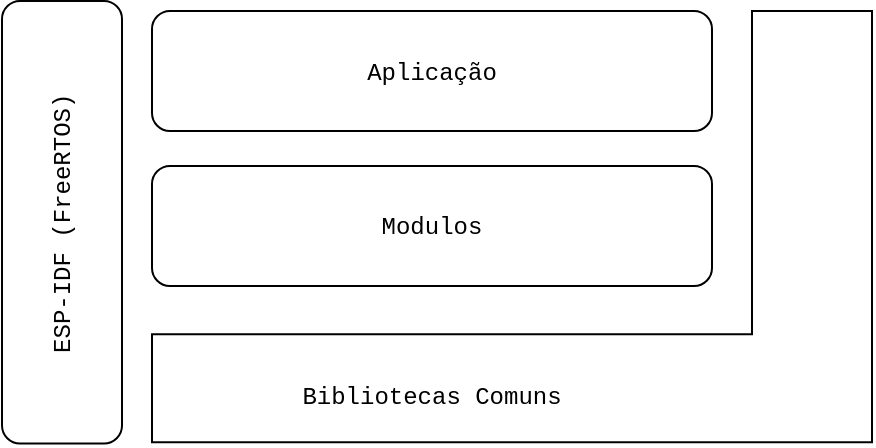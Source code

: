 <mxfile version="15.4.0" type="device"><diagram id="dRoKdP2-3kMCPmpVLQsj" name="Página-1"><mxGraphModel dx="539" dy="543" grid="1" gridSize="10" guides="1" tooltips="1" connect="1" arrows="1" fold="1" page="1" pageScale="1" pageWidth="827" pageHeight="1169" math="0" shadow="0"><root><mxCell id="0"/><mxCell id="1" parent="0"/><mxCell id="kt1cdSb6bu5b2xvGkXfP-11" value="&lt;font face=&quot;Courier New&quot;&gt;Modulos&lt;/font&gt;" style="rounded=1;whiteSpace=wrap;html=1;" vertex="1" parent="1"><mxGeometry x="230" y="180" width="280" height="60" as="geometry"/></mxCell><mxCell id="kt1cdSb6bu5b2xvGkXfP-13" value="&lt;font face=&quot;Courier New&quot;&gt;Aplicação&lt;/font&gt;" style="rounded=1;whiteSpace=wrap;html=1;" vertex="1" parent="1"><mxGeometry x="230" y="102.52" width="280" height="60" as="geometry"/></mxCell><mxCell id="kt1cdSb6bu5b2xvGkXfP-15" value="&lt;font face=&quot;Courier New&quot;&gt;ESP-IDF (FreeRTOS)&lt;/font&gt;" style="rounded=1;whiteSpace=wrap;html=1;rotation=-90;" vertex="1" parent="1"><mxGeometry x="74.38" y="178.13" width="221.25" height="60" as="geometry"/></mxCell><mxCell id="kt1cdSb6bu5b2xvGkXfP-17" value="&lt;br&gt;&lt;br&gt;&lt;br&gt;&lt;br&gt;&lt;br&gt;" style="shape=corner;whiteSpace=wrap;html=1;rotation=-180;dx=60;dy=54;" vertex="1" parent="1"><mxGeometry x="230" y="102.52" width="360" height="215.61" as="geometry"/></mxCell><mxCell id="kt1cdSb6bu5b2xvGkXfP-18" value="&lt;font face=&quot;Courier New&quot;&gt;Bibliotecas Comuns&lt;/font&gt;" style="text;html=1;strokeColor=none;fillColor=none;align=center;verticalAlign=middle;whiteSpace=wrap;rounded=0;" vertex="1" parent="1"><mxGeometry x="295" y="280" width="150" height="30" as="geometry"/></mxCell></root></mxGraphModel></diagram></mxfile>